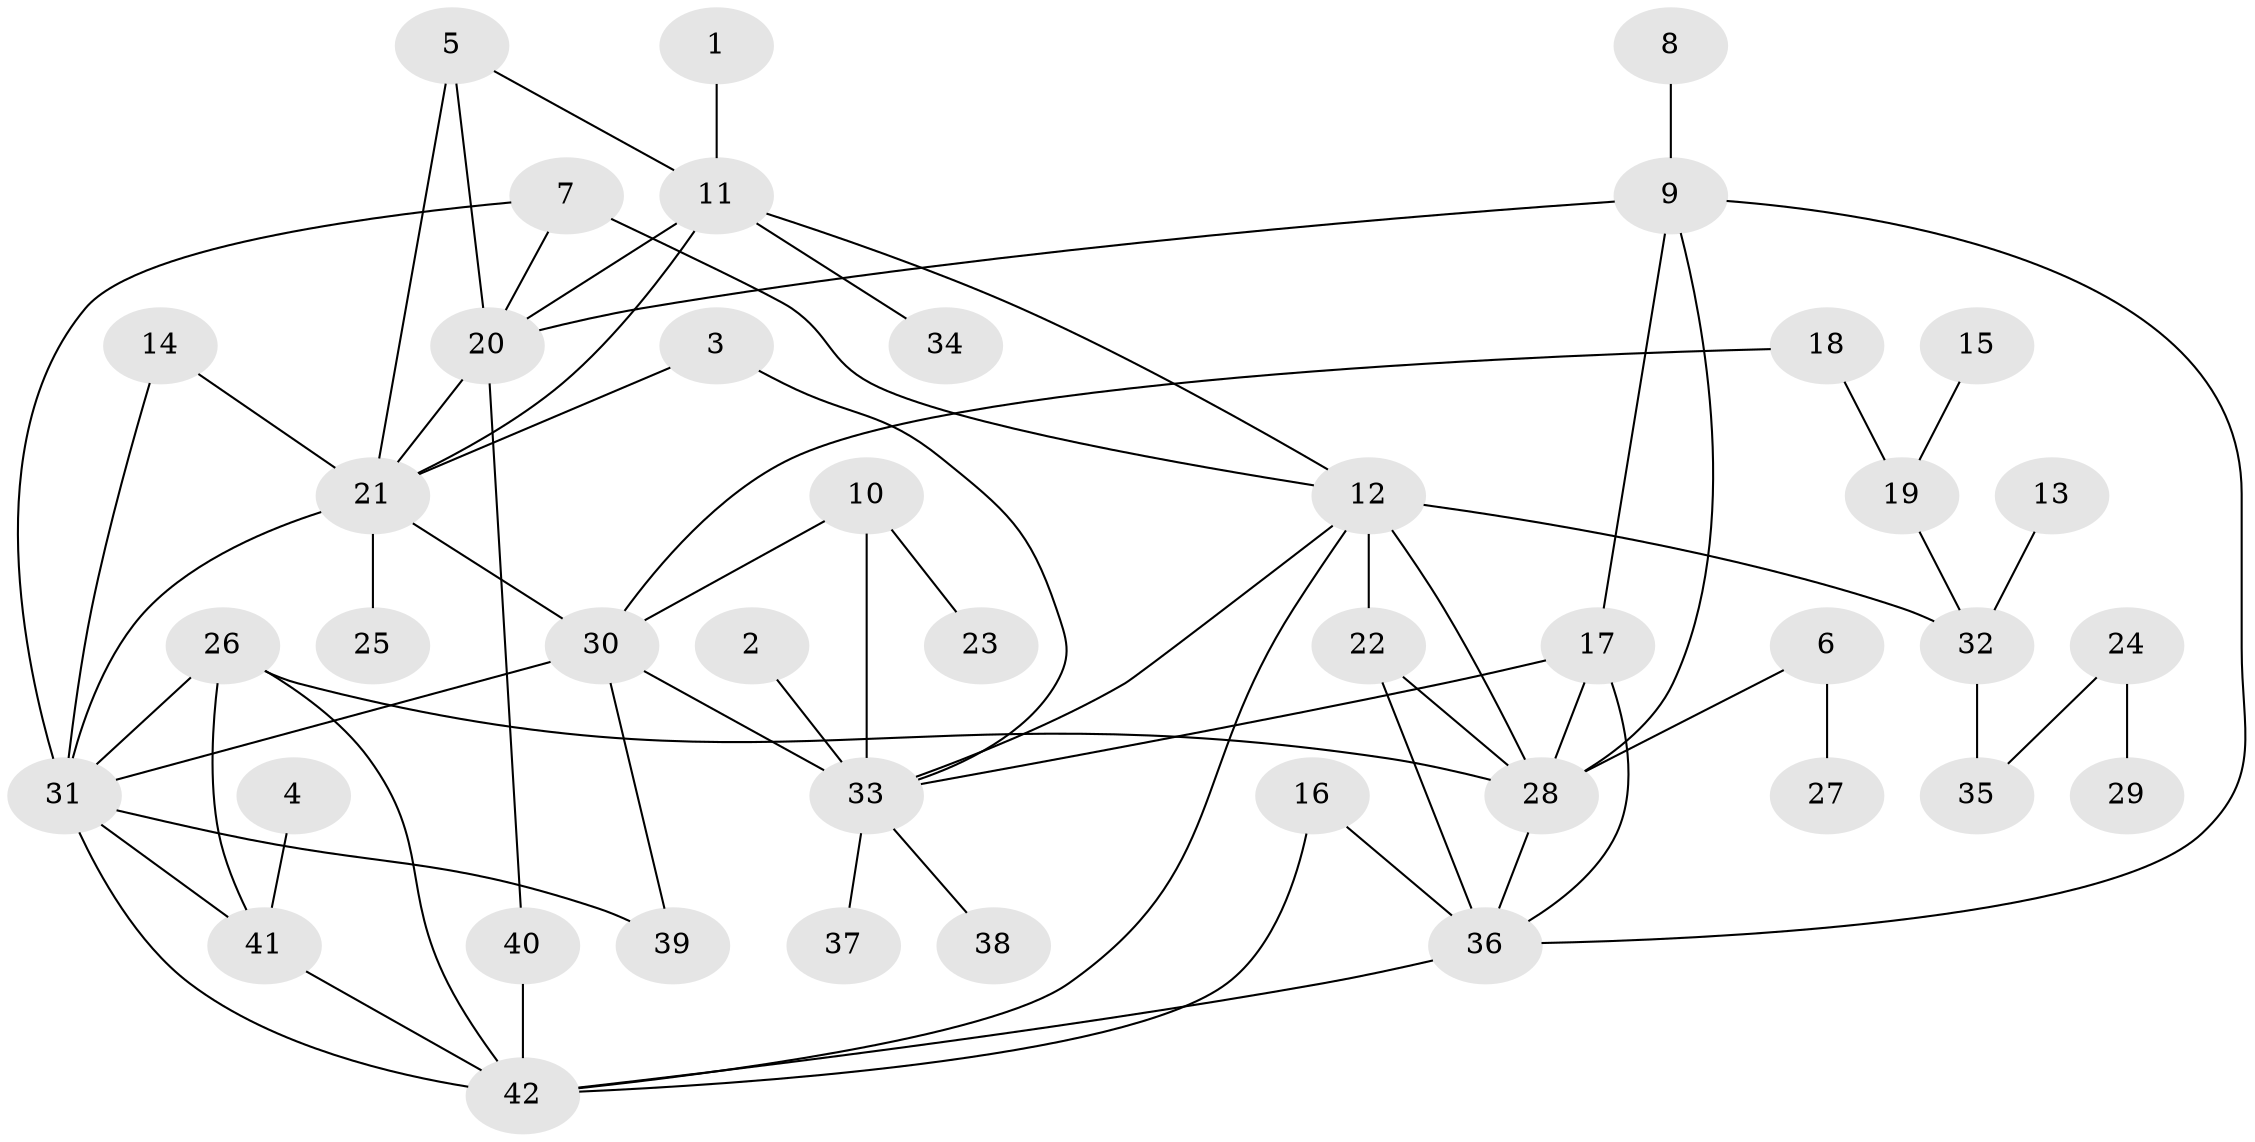 // original degree distribution, {4: 0.047619047619047616, 9: 0.023809523809523808, 11: 0.011904761904761904, 6: 0.03571428571428571, 5: 0.03571428571428571, 10: 0.023809523809523808, 8: 0.03571428571428571, 3: 0.07142857142857142, 7: 0.03571428571428571, 1: 0.5357142857142857, 2: 0.14285714285714285}
// Generated by graph-tools (version 1.1) at 2025/02/03/09/25 03:02:47]
// undirected, 42 vertices, 68 edges
graph export_dot {
graph [start="1"]
  node [color=gray90,style=filled];
  1;
  2;
  3;
  4;
  5;
  6;
  7;
  8;
  9;
  10;
  11;
  12;
  13;
  14;
  15;
  16;
  17;
  18;
  19;
  20;
  21;
  22;
  23;
  24;
  25;
  26;
  27;
  28;
  29;
  30;
  31;
  32;
  33;
  34;
  35;
  36;
  37;
  38;
  39;
  40;
  41;
  42;
  1 -- 11 [weight=1.0];
  2 -- 33 [weight=1.0];
  3 -- 21 [weight=1.0];
  3 -- 33 [weight=1.0];
  4 -- 41 [weight=1.0];
  5 -- 11 [weight=1.0];
  5 -- 20 [weight=1.0];
  5 -- 21 [weight=1.0];
  6 -- 27 [weight=1.0];
  6 -- 28 [weight=1.0];
  7 -- 12 [weight=1.0];
  7 -- 20 [weight=1.0];
  7 -- 31 [weight=1.0];
  8 -- 9 [weight=1.0];
  9 -- 17 [weight=1.0];
  9 -- 20 [weight=1.0];
  9 -- 28 [weight=1.0];
  9 -- 36 [weight=1.0];
  10 -- 23 [weight=1.0];
  10 -- 30 [weight=2.0];
  10 -- 33 [weight=2.0];
  11 -- 12 [weight=1.0];
  11 -- 20 [weight=1.0];
  11 -- 21 [weight=1.0];
  11 -- 34 [weight=1.0];
  12 -- 22 [weight=1.0];
  12 -- 28 [weight=1.0];
  12 -- 32 [weight=3.0];
  12 -- 33 [weight=1.0];
  12 -- 42 [weight=1.0];
  13 -- 32 [weight=1.0];
  14 -- 21 [weight=1.0];
  14 -- 31 [weight=1.0];
  15 -- 19 [weight=1.0];
  16 -- 36 [weight=1.0];
  16 -- 42 [weight=1.0];
  17 -- 28 [weight=1.0];
  17 -- 33 [weight=1.0];
  17 -- 36 [weight=1.0];
  18 -- 19 [weight=1.0];
  18 -- 30 [weight=1.0];
  19 -- 32 [weight=1.0];
  20 -- 21 [weight=1.0];
  20 -- 40 [weight=1.0];
  21 -- 25 [weight=1.0];
  21 -- 30 [weight=1.0];
  21 -- 31 [weight=1.0];
  22 -- 28 [weight=1.0];
  22 -- 36 [weight=1.0];
  24 -- 29 [weight=1.0];
  24 -- 35 [weight=1.0];
  26 -- 28 [weight=1.0];
  26 -- 31 [weight=1.0];
  26 -- 41 [weight=1.0];
  26 -- 42 [weight=1.0];
  28 -- 36 [weight=1.0];
  30 -- 31 [weight=1.0];
  30 -- 33 [weight=1.0];
  30 -- 39 [weight=1.0];
  31 -- 39 [weight=1.0];
  31 -- 41 [weight=1.0];
  31 -- 42 [weight=1.0];
  32 -- 35 [weight=1.0];
  33 -- 37 [weight=1.0];
  33 -- 38 [weight=1.0];
  36 -- 42 [weight=1.0];
  40 -- 42 [weight=1.0];
  41 -- 42 [weight=1.0];
}
